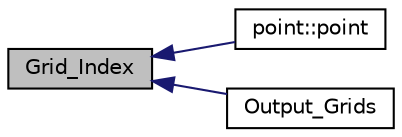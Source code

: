 digraph "Grid_Index"
{
  edge [fontname="Helvetica",fontsize="10",labelfontname="Helvetica",labelfontsize="10"];
  node [fontname="Helvetica",fontsize="10",shape=record];
  rankdir="LR";
  Node61 [label="Grid_Index",height=0.2,width=0.4,color="black", fillcolor="grey75", style="filled", fontcolor="black"];
  Node61 -> Node62 [dir="back",color="midnightblue",fontsize="10",style="solid",fontname="Helvetica"];
  Node62 [label="point::point",height=0.2,width=0.4,color="black", fillcolor="white", style="filled",URL="$classpoint.html#a35a81eb47d874ab0ad36577aad5fc464"];
  Node61 -> Node63 [dir="back",color="midnightblue",fontsize="10",style="solid",fontname="Helvetica"];
  Node63 [label="Output_Grids",height=0.2,width=0.4,color="black", fillcolor="white", style="filled",URL="$_data___generation___unit___test_8cpp.html#ab005e77c7f55f8dcff07ec0f194c98aa"];
}
